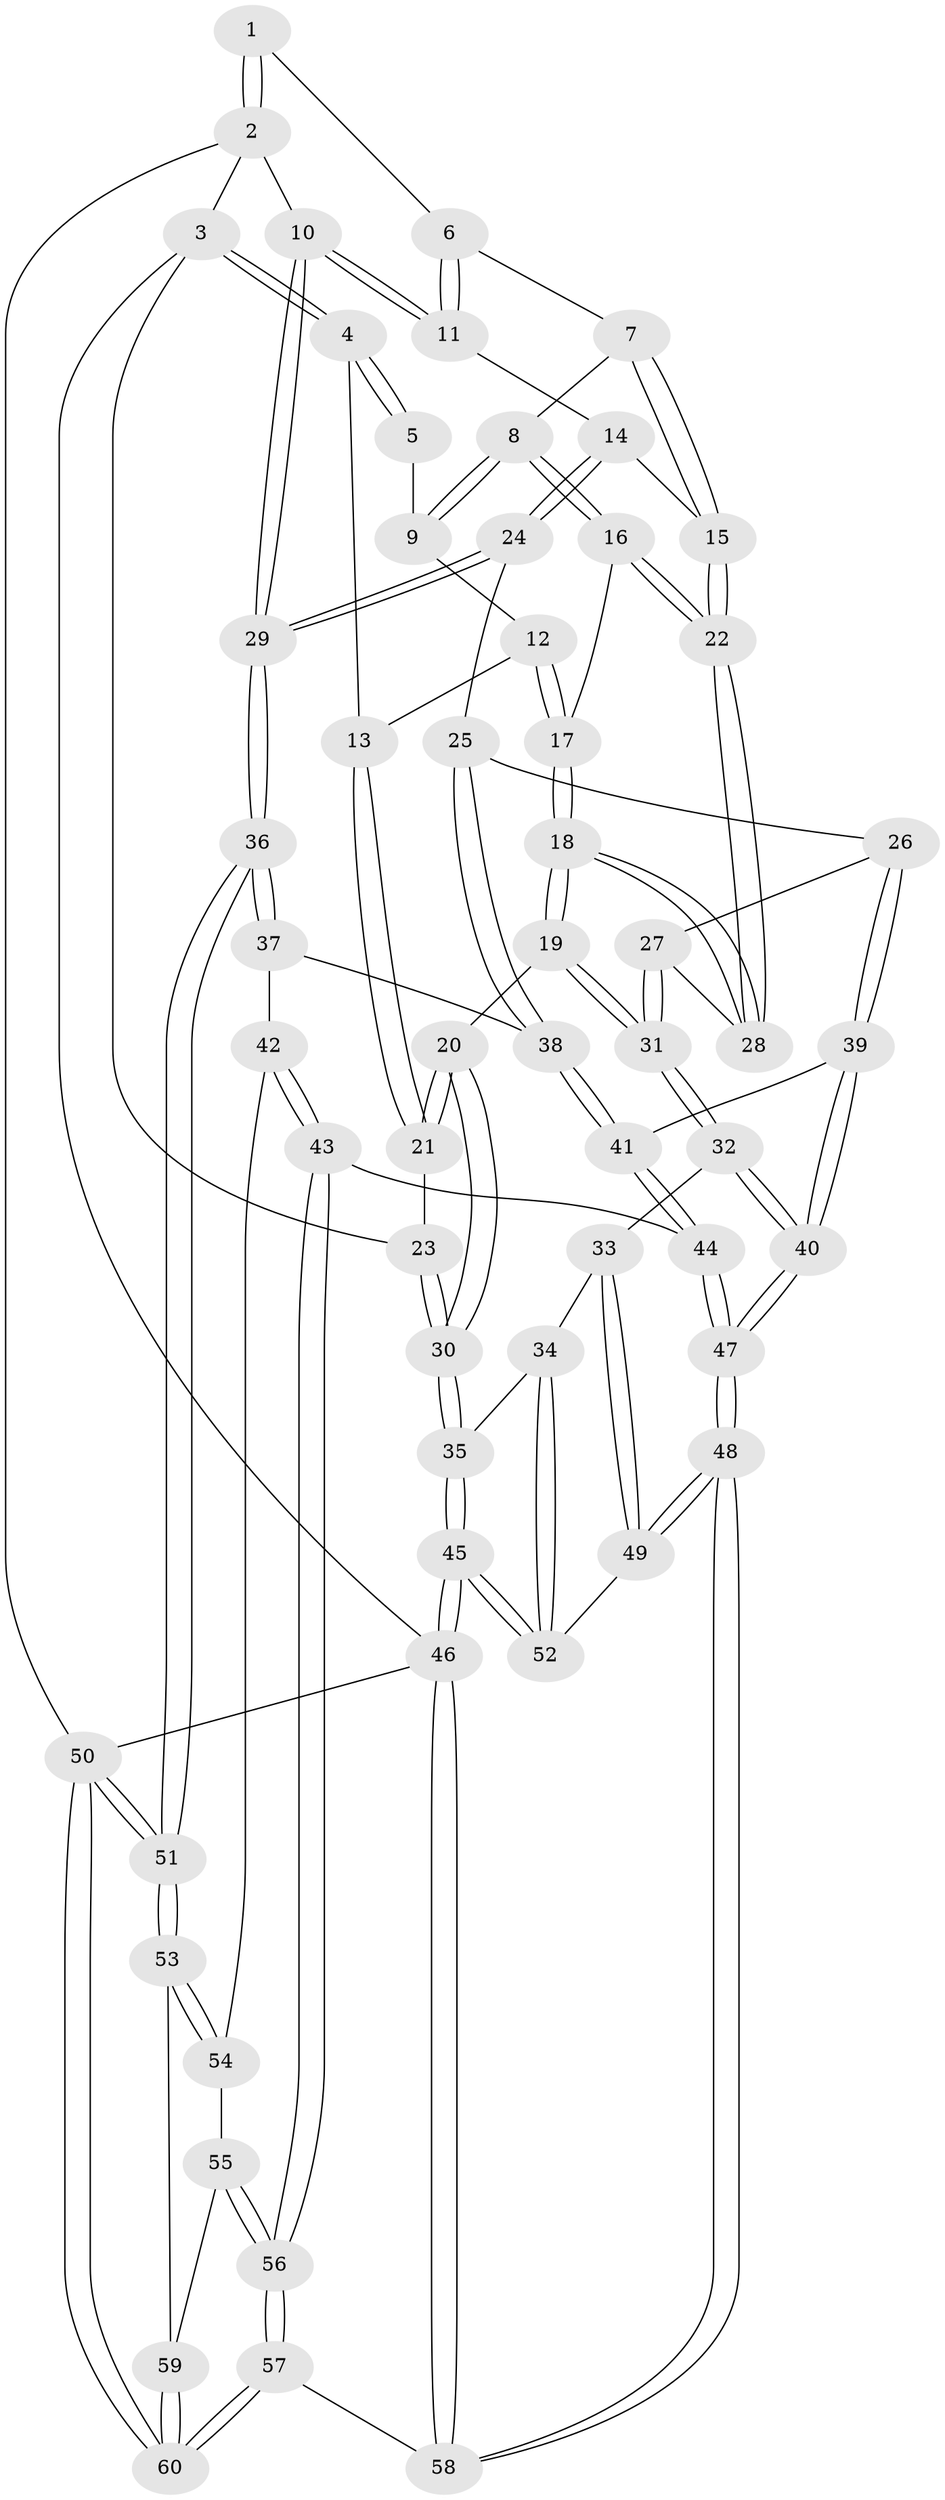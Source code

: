 // Generated by graph-tools (version 1.1) at 2025/03/03/09/25 03:03:18]
// undirected, 60 vertices, 147 edges
graph export_dot {
graph [start="1"]
  node [color=gray90,style=filled];
  1 [pos="+0.6849458595818109+0"];
  2 [pos="+1+0"];
  3 [pos="+0+0"];
  4 [pos="+0+0"];
  5 [pos="+0.3669183512144991+0"];
  6 [pos="+0.6821323726204742+0"];
  7 [pos="+0.5936873730741778+0.08594027954777528"];
  8 [pos="+0.4527213242392689+0.12164145160520774"];
  9 [pos="+0.41206509704758926+0.04393554370547071"];
  10 [pos="+1+0.1315202443971224"];
  11 [pos="+0.8275561642693222+0.18410163010044656"];
  12 [pos="+0.26496780063828246+0.12106735574404381"];
  13 [pos="+0.1911863914299719+0.07830274318956286"];
  14 [pos="+0.7638792919026732+0.2478117477228034"];
  15 [pos="+0.6549971436750402+0.24899998073491242"];
  16 [pos="+0.42363358289934977+0.20961195722813264"];
  17 [pos="+0.3695445900780242+0.2535704038187258"];
  18 [pos="+0.3263385636737351+0.3596641326229886"];
  19 [pos="+0.31759840360351993+0.3703992703307899"];
  20 [pos="+0.20461520375761658+0.3580783443814583"];
  21 [pos="+0.18076777696046453+0.29721738990309876"];
  22 [pos="+0.6225392841718844+0.27383639164541584"];
  23 [pos="+0+0"];
  24 [pos="+0.8088881454076681+0.4077445031131604"];
  25 [pos="+0.7655379185096247+0.4548261068266679"];
  26 [pos="+0.6154981237204125+0.4520015028369252"];
  27 [pos="+0.6069269885774687+0.4348763522226689"];
  28 [pos="+0.5916707105790016+0.35950475016014777"];
  29 [pos="+1+0.46751590197598675"];
  30 [pos="+0+0.48635228179370893"];
  31 [pos="+0.3466500280346014+0.45094657297485263"];
  32 [pos="+0.35662323095597287+0.5081961384008685"];
  33 [pos="+0.3114376311991091+0.5696831879030602"];
  34 [pos="+0.18385365987941038+0.6275632226695581"];
  35 [pos="+0+0.5341124735586055"];
  36 [pos="+1+0.6380543301906031"];
  37 [pos="+0.7882684448218614+0.5392752990790277"];
  38 [pos="+0.7678922835068585+0.48333575358638237"];
  39 [pos="+0.593407511720938+0.5166317711146995"];
  40 [pos="+0.4750047737438072+0.580688124765737"];
  41 [pos="+0.660729599069823+0.6020101216753064"];
  42 [pos="+0.7431883779947649+0.7232733110534422"];
  43 [pos="+0.7084776592729877+0.730710897713709"];
  44 [pos="+0.7075213721617872+0.7306776978731458"];
  45 [pos="+0+1"];
  46 [pos="+0+1"];
  47 [pos="+0.5269143903909407+0.813677209354629"];
  48 [pos="+0.5063315462731445+0.8417726197435499"];
  49 [pos="+0.35671304426349654+0.786242220418473"];
  50 [pos="+1+1"];
  51 [pos="+1+0.7190298875038804"];
  52 [pos="+0.22311987836910593+0.8002783919194311"];
  53 [pos="+1+0.7210726549166869"];
  54 [pos="+0.8346691184263749+0.735279219146905"];
  55 [pos="+0.8148579091301038+0.9160782611469895"];
  56 [pos="+0.7697723096908324+0.9381052366263705"];
  57 [pos="+0.6524869083456654+1"];
  58 [pos="+0.5103176981187758+1"];
  59 [pos="+0.8858280292299545+0.9254820119763"];
  60 [pos="+0.8167286414449746+1"];
  1 -- 2;
  1 -- 2;
  1 -- 6;
  2 -- 3;
  2 -- 10;
  2 -- 50;
  3 -- 4;
  3 -- 4;
  3 -- 23;
  3 -- 46;
  4 -- 5;
  4 -- 5;
  4 -- 13;
  5 -- 9;
  6 -- 7;
  6 -- 11;
  6 -- 11;
  7 -- 8;
  7 -- 15;
  7 -- 15;
  8 -- 9;
  8 -- 9;
  8 -- 16;
  8 -- 16;
  9 -- 12;
  10 -- 11;
  10 -- 11;
  10 -- 29;
  10 -- 29;
  11 -- 14;
  12 -- 13;
  12 -- 17;
  12 -- 17;
  13 -- 21;
  13 -- 21;
  14 -- 15;
  14 -- 24;
  14 -- 24;
  15 -- 22;
  15 -- 22;
  16 -- 17;
  16 -- 22;
  16 -- 22;
  17 -- 18;
  17 -- 18;
  18 -- 19;
  18 -- 19;
  18 -- 28;
  18 -- 28;
  19 -- 20;
  19 -- 31;
  19 -- 31;
  20 -- 21;
  20 -- 21;
  20 -- 30;
  20 -- 30;
  21 -- 23;
  22 -- 28;
  22 -- 28;
  23 -- 30;
  23 -- 30;
  24 -- 25;
  24 -- 29;
  24 -- 29;
  25 -- 26;
  25 -- 38;
  25 -- 38;
  26 -- 27;
  26 -- 39;
  26 -- 39;
  27 -- 28;
  27 -- 31;
  27 -- 31;
  29 -- 36;
  29 -- 36;
  30 -- 35;
  30 -- 35;
  31 -- 32;
  31 -- 32;
  32 -- 33;
  32 -- 40;
  32 -- 40;
  33 -- 34;
  33 -- 49;
  33 -- 49;
  34 -- 35;
  34 -- 52;
  34 -- 52;
  35 -- 45;
  35 -- 45;
  36 -- 37;
  36 -- 37;
  36 -- 51;
  36 -- 51;
  37 -- 38;
  37 -- 42;
  38 -- 41;
  38 -- 41;
  39 -- 40;
  39 -- 40;
  39 -- 41;
  40 -- 47;
  40 -- 47;
  41 -- 44;
  41 -- 44;
  42 -- 43;
  42 -- 43;
  42 -- 54;
  43 -- 44;
  43 -- 56;
  43 -- 56;
  44 -- 47;
  44 -- 47;
  45 -- 46;
  45 -- 46;
  45 -- 52;
  45 -- 52;
  46 -- 58;
  46 -- 58;
  46 -- 50;
  47 -- 48;
  47 -- 48;
  48 -- 49;
  48 -- 49;
  48 -- 58;
  48 -- 58;
  49 -- 52;
  50 -- 51;
  50 -- 51;
  50 -- 60;
  50 -- 60;
  51 -- 53;
  51 -- 53;
  53 -- 54;
  53 -- 54;
  53 -- 59;
  54 -- 55;
  55 -- 56;
  55 -- 56;
  55 -- 59;
  56 -- 57;
  56 -- 57;
  57 -- 58;
  57 -- 60;
  57 -- 60;
  59 -- 60;
  59 -- 60;
}
